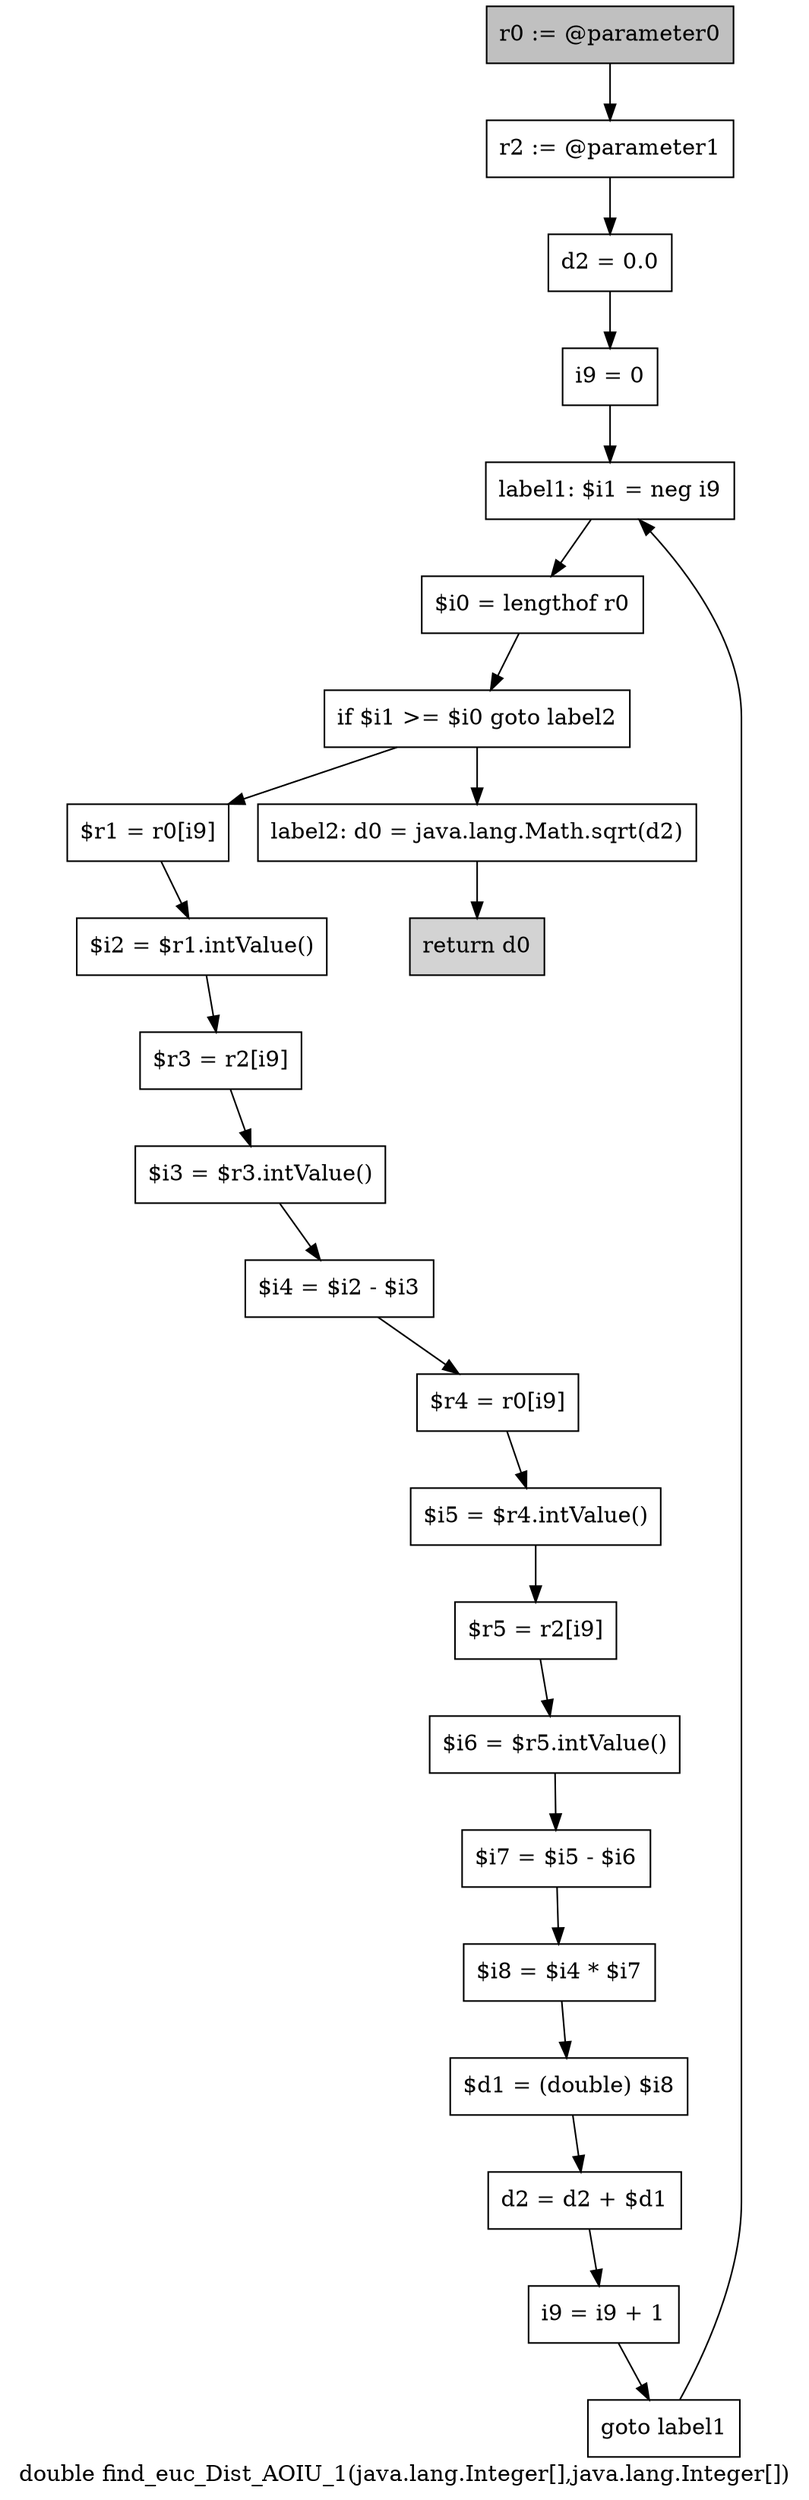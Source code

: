 digraph "double find_euc_Dist_AOIU_1(java.lang.Integer[],java.lang.Integer[])" {
    label="double find_euc_Dist_AOIU_1(java.lang.Integer[],java.lang.Integer[])";
    node [shape=box];
    "0" [style=filled,fillcolor=gray,label="r0 := @parameter0",];
    "1" [label="r2 := @parameter1",];
    "0"->"1";
    "2" [label="d2 = 0.0",];
    "1"->"2";
    "3" [label="i9 = 0",];
    "2"->"3";
    "4" [label="label1: $i1 = neg i9",];
    "3"->"4";
    "5" [label="$i0 = lengthof r0",];
    "4"->"5";
    "6" [label="if $i1 >= $i0 goto label2",];
    "5"->"6";
    "7" [label="$r1 = r0[i9]",];
    "6"->"7";
    "22" [label="label2: d0 = java.lang.Math.sqrt(d2)",];
    "6"->"22";
    "8" [label="$i2 = $r1.intValue()",];
    "7"->"8";
    "9" [label="$r3 = r2[i9]",];
    "8"->"9";
    "10" [label="$i3 = $r3.intValue()",];
    "9"->"10";
    "11" [label="$i4 = $i2 - $i3",];
    "10"->"11";
    "12" [label="$r4 = r0[i9]",];
    "11"->"12";
    "13" [label="$i5 = $r4.intValue()",];
    "12"->"13";
    "14" [label="$r5 = r2[i9]",];
    "13"->"14";
    "15" [label="$i6 = $r5.intValue()",];
    "14"->"15";
    "16" [label="$i7 = $i5 - $i6",];
    "15"->"16";
    "17" [label="$i8 = $i4 * $i7",];
    "16"->"17";
    "18" [label="$d1 = (double) $i8",];
    "17"->"18";
    "19" [label="d2 = d2 + $d1",];
    "18"->"19";
    "20" [label="i9 = i9 + 1",];
    "19"->"20";
    "21" [label="goto label1",];
    "20"->"21";
    "21"->"4";
    "23" [style=filled,fillcolor=lightgray,label="return d0",];
    "22"->"23";
}
